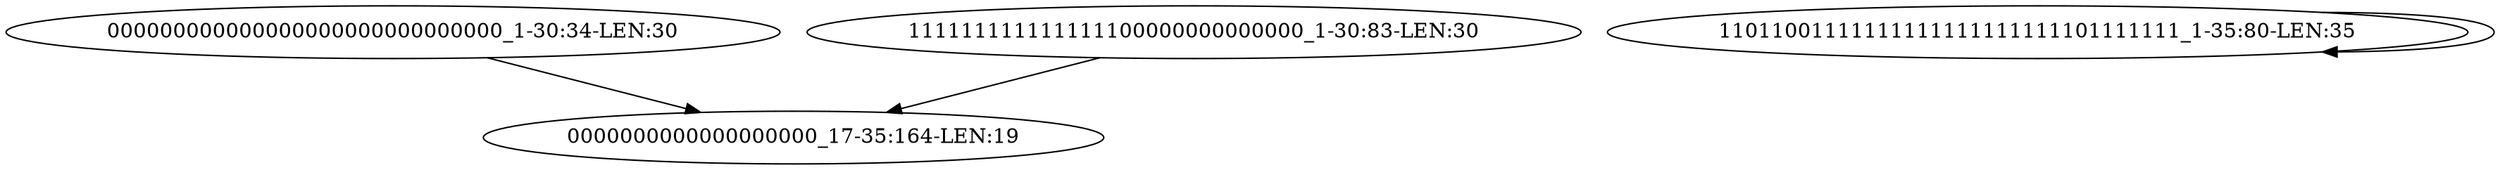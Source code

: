 digraph G {
    "000000000000000000000000000000_1-30:34-LEN:30" -> "0000000000000000000_17-35:164-LEN:19";
    "111111111111111100000000000000_1-30:83-LEN:30" -> "0000000000000000000_17-35:164-LEN:19";
    "11011001111111111111111111101111111_1-35:80-LEN:35" -> "11011001111111111111111111101111111_1-35:80-LEN:35";
}
